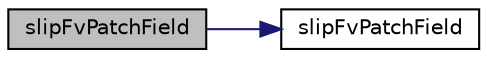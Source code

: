 digraph "slipFvPatchField"
{
  bgcolor="transparent";
  edge [fontname="Helvetica",fontsize="10",labelfontname="Helvetica",labelfontsize="10"];
  node [fontname="Helvetica",fontsize="10",shape=record];
  rankdir="LR";
  Node1 [label="slipFvPatchField",height=0.2,width=0.4,color="black", fillcolor="grey75", style="filled", fontcolor="black"];
  Node1 -> Node2 [color="midnightblue",fontsize="10",style="solid",fontname="Helvetica"];
  Node2 [label="slipFvPatchField",height=0.2,width=0.4,color="black",URL="$a02413.html#a1947da4442d5b925945a7e579398e488",tooltip="Construct from patch and internal field. "];
}
